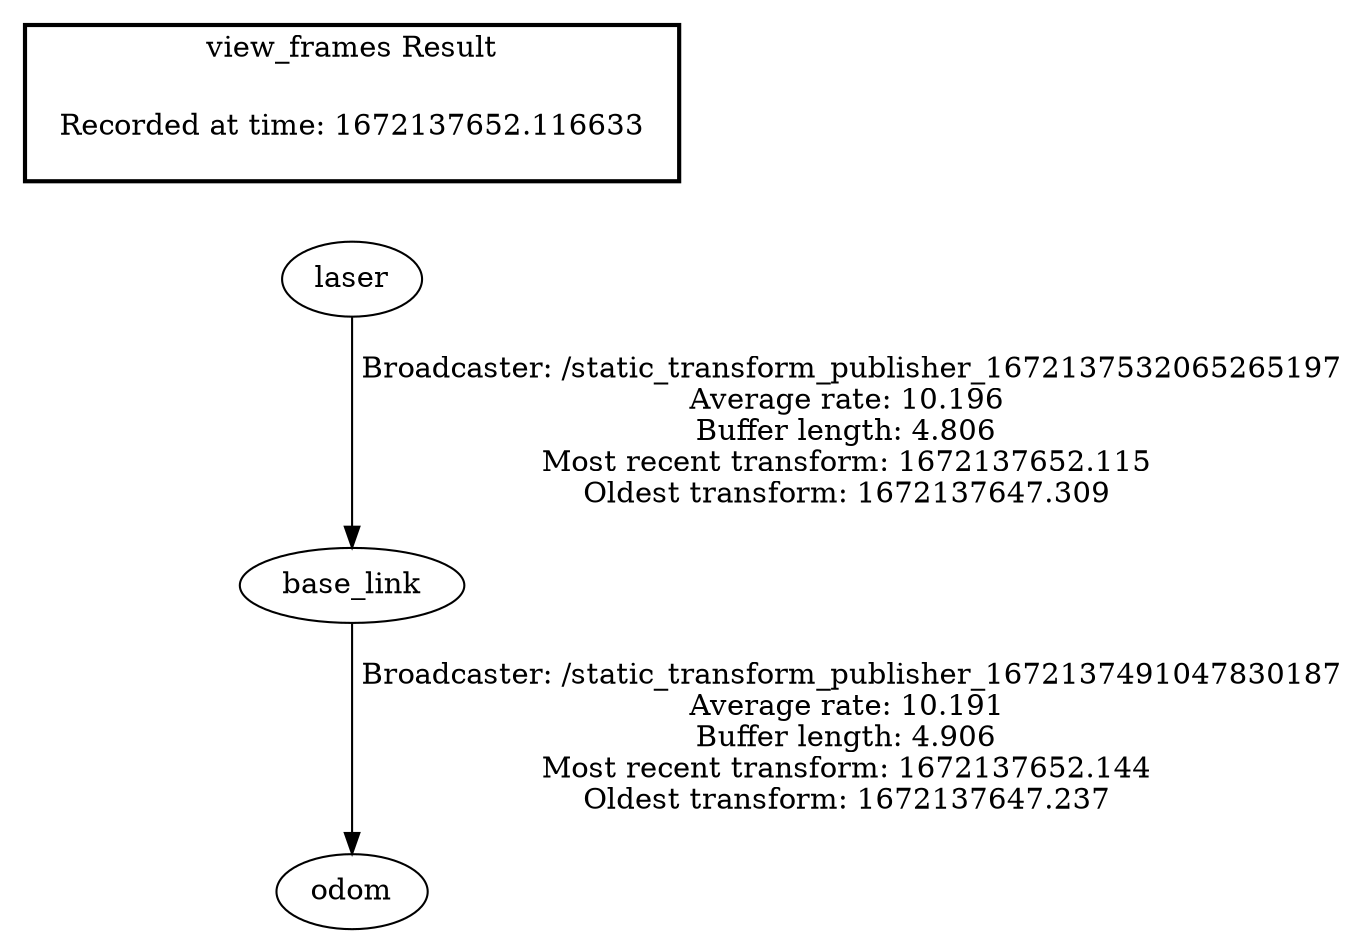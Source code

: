 digraph G {
"base_link" -> "odom"[label=" Broadcaster: /static_transform_publisher_1672137491047830187\nAverage rate: 10.191\nBuffer length: 4.906\nMost recent transform: 1672137652.144\nOldest transform: 1672137647.237\n"];
"laser" -> "base_link"[label=" Broadcaster: /static_transform_publisher_1672137532065265197\nAverage rate: 10.196\nBuffer length: 4.806\nMost recent transform: 1672137652.115\nOldest transform: 1672137647.309\n"];
edge [style=invis];
 subgraph cluster_legend { style=bold; color=black; label ="view_frames Result";
"Recorded at time: 1672137652.116633"[ shape=plaintext ] ;
}->"laser";
}